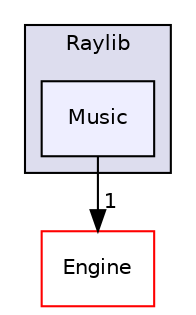 digraph "Documents/GitHub/B-YEP-400-LYN-4-1-indiestudio-lucas.guichard/Lib/XRaylib/Raylib/Music" {
  compound=true
  node [ fontsize="10", fontname="Helvetica"];
  edge [ labelfontsize="10", labelfontname="Helvetica"];
  subgraph clusterdir_de334b3105e3c27a200be04983862f6f {
    graph [ bgcolor="#ddddee", pencolor="black", label="Raylib" fontname="Helvetica", fontsize="10", URL="dir_de334b3105e3c27a200be04983862f6f.html"]
  dir_3c591facbd7f023ad0d8f0ebbfdc6093 [shape=box, label="Music", style="filled", fillcolor="#eeeeff", pencolor="black", URL="dir_3c591facbd7f023ad0d8f0ebbfdc6093.html"];
  }
  dir_65b0892c83f613d26dd8ae47df83a316 [shape=box label="Engine" fillcolor="white" style="filled" color="red" URL="dir_65b0892c83f613d26dd8ae47df83a316.html"];
  dir_3c591facbd7f023ad0d8f0ebbfdc6093->dir_65b0892c83f613d26dd8ae47df83a316 [headlabel="1", labeldistance=1.5 headhref="dir_000042_000003.html"];
}
